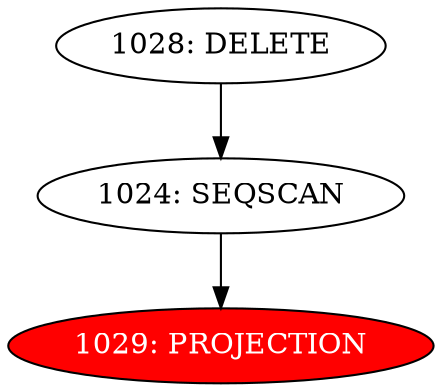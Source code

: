 digraph name {
1024 [label="1024: SEQSCAN" ];
1024 -> 1029;
1029 [label="1029: PROJECTION" fontcolor="white" style="filled" fillcolor="red"];
1028 [label="1028: DELETE" ];
1028 -> 1024;

}

